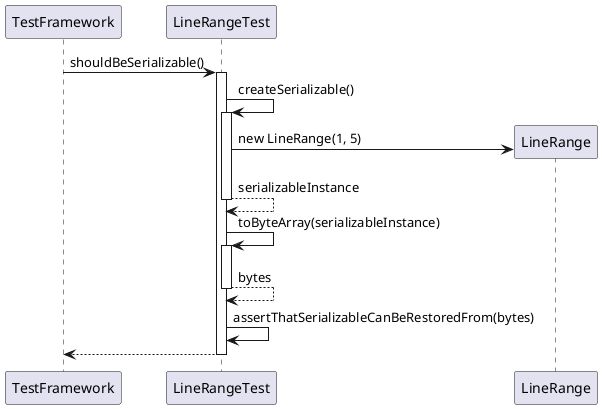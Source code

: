 @startuml

TestFramework -> LineRangeTest ++: shouldBeSerializable()
LineRangeTest -> LineRangeTest ++: createSerializable()
LineRangeTest -> LineRange **: new LineRange(1, 5)
return serializableInstance

LineRangeTest -> LineRangeTest ++: toByteArray(serializableInstance)
return bytes

LineRangeTest -> LineRangeTest: assertThatSerializableCanBeRestoredFrom(bytes)

return



@enduml